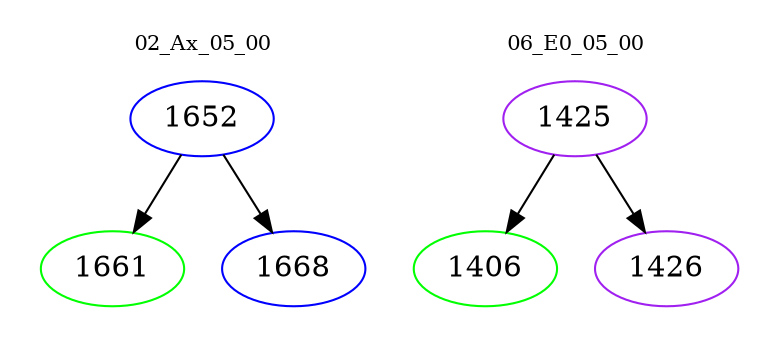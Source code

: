 digraph{
subgraph cluster_0 {
color = white
label = "02_Ax_05_00";
fontsize=10;
T0_1652 [label="1652", color="blue"]
T0_1652 -> T0_1661 [color="black"]
T0_1661 [label="1661", color="green"]
T0_1652 -> T0_1668 [color="black"]
T0_1668 [label="1668", color="blue"]
}
subgraph cluster_1 {
color = white
label = "06_E0_05_00";
fontsize=10;
T1_1425 [label="1425", color="purple"]
T1_1425 -> T1_1406 [color="black"]
T1_1406 [label="1406", color="green"]
T1_1425 -> T1_1426 [color="black"]
T1_1426 [label="1426", color="purple"]
}
}

